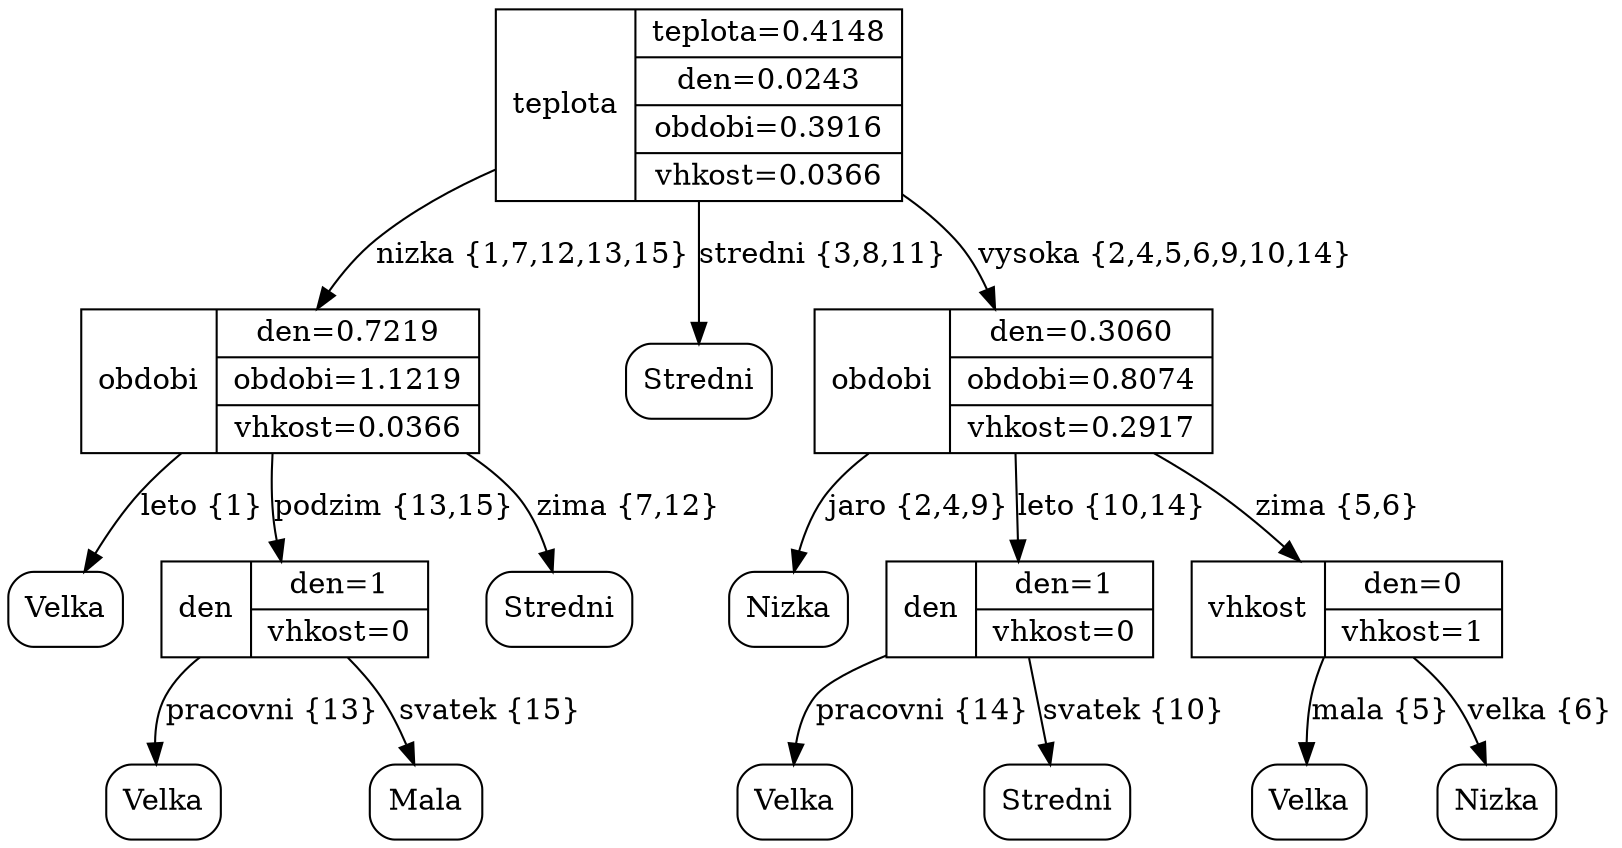 digraph{
    teplota1 [shape=record,label="teplota|{teplota=0.4148|den=0.0243|obdobi=0.3916|vhkost=0.0366}"]
    teplota1 -> obdobi2 [label="nizka {1,7,12,13,15}"]
    obdobi2 [shape=record,label="obdobi|{den=0.7219|obdobi=1.1219|vhkost=0.0366}"]
    obdobi2 -> Velka3 [label="leto {1}"]
    Velka3 [shape=box,style=rounded,label="Velka"]
    obdobi2 -> den4 [label="podzim {13,15}"]
    den4[shape=record,label="den|{den=1|vhkost=0}"]
    den4 -> Velka5 [label="pracovni {13}"]
    Velka5[shape=box,style=rounded,label="Velka"]
    den4 -> Mala6 [label="svatek {15}"]
    Mala6[shape=box,style=rounded,label="Mala"]
    obdobi2 -> Stredni7 [label="zima {7,12}"]
    Stredni7 [shape=box,style=rounded,label="Stredni"]
    teplota1 -> Stredni8 [label="stredni {3,8,11}"]
    Stredni8 [shape=box,style=rounded,label="Stredni"]
    teplota1 -> obdobi9 [label="vysoka {2,4,5,6,9,10,14}"]
    obdobi9 [shape=record,label="obdobi|{den=0.3060|obdobi=0.8074|vhkost=0.2917}"]
    obdobi9 -> Nizka10 [label="jaro {2,4,9}"]
    Nizka10 [shape=box,style=rounded,label="Nizka"]
    obdobi9 -> den11 [label="leto {10,14}"]
    den11[shape=record,label="den|{den=1|vhkost=0}"]
    den11 -> Velka12 [label="pracovni {14}"]
    Velka12 [shape=box,style=rounded,label="Velka"]
    den11 -> Stredni13 [label="svatek {10}"]
    Stredni13 [shape=box,style=rounded,label="Stredni"]
    obdobi9 -> vhkost14 [label="zima {5,6}"]
    vhkost14[shape=record,label="vhkost|{den=0|vhkost=1}"]
    vhkost14 ->Velka15 [label="mala {5}"]
    Velka15 [shape=box,style=rounded,label="Velka"]
    vhkost14 ->Nizka16 [label="velka {6}"]
    Nizka16 [shape=box,style=rounded,label="Nizka"]
}